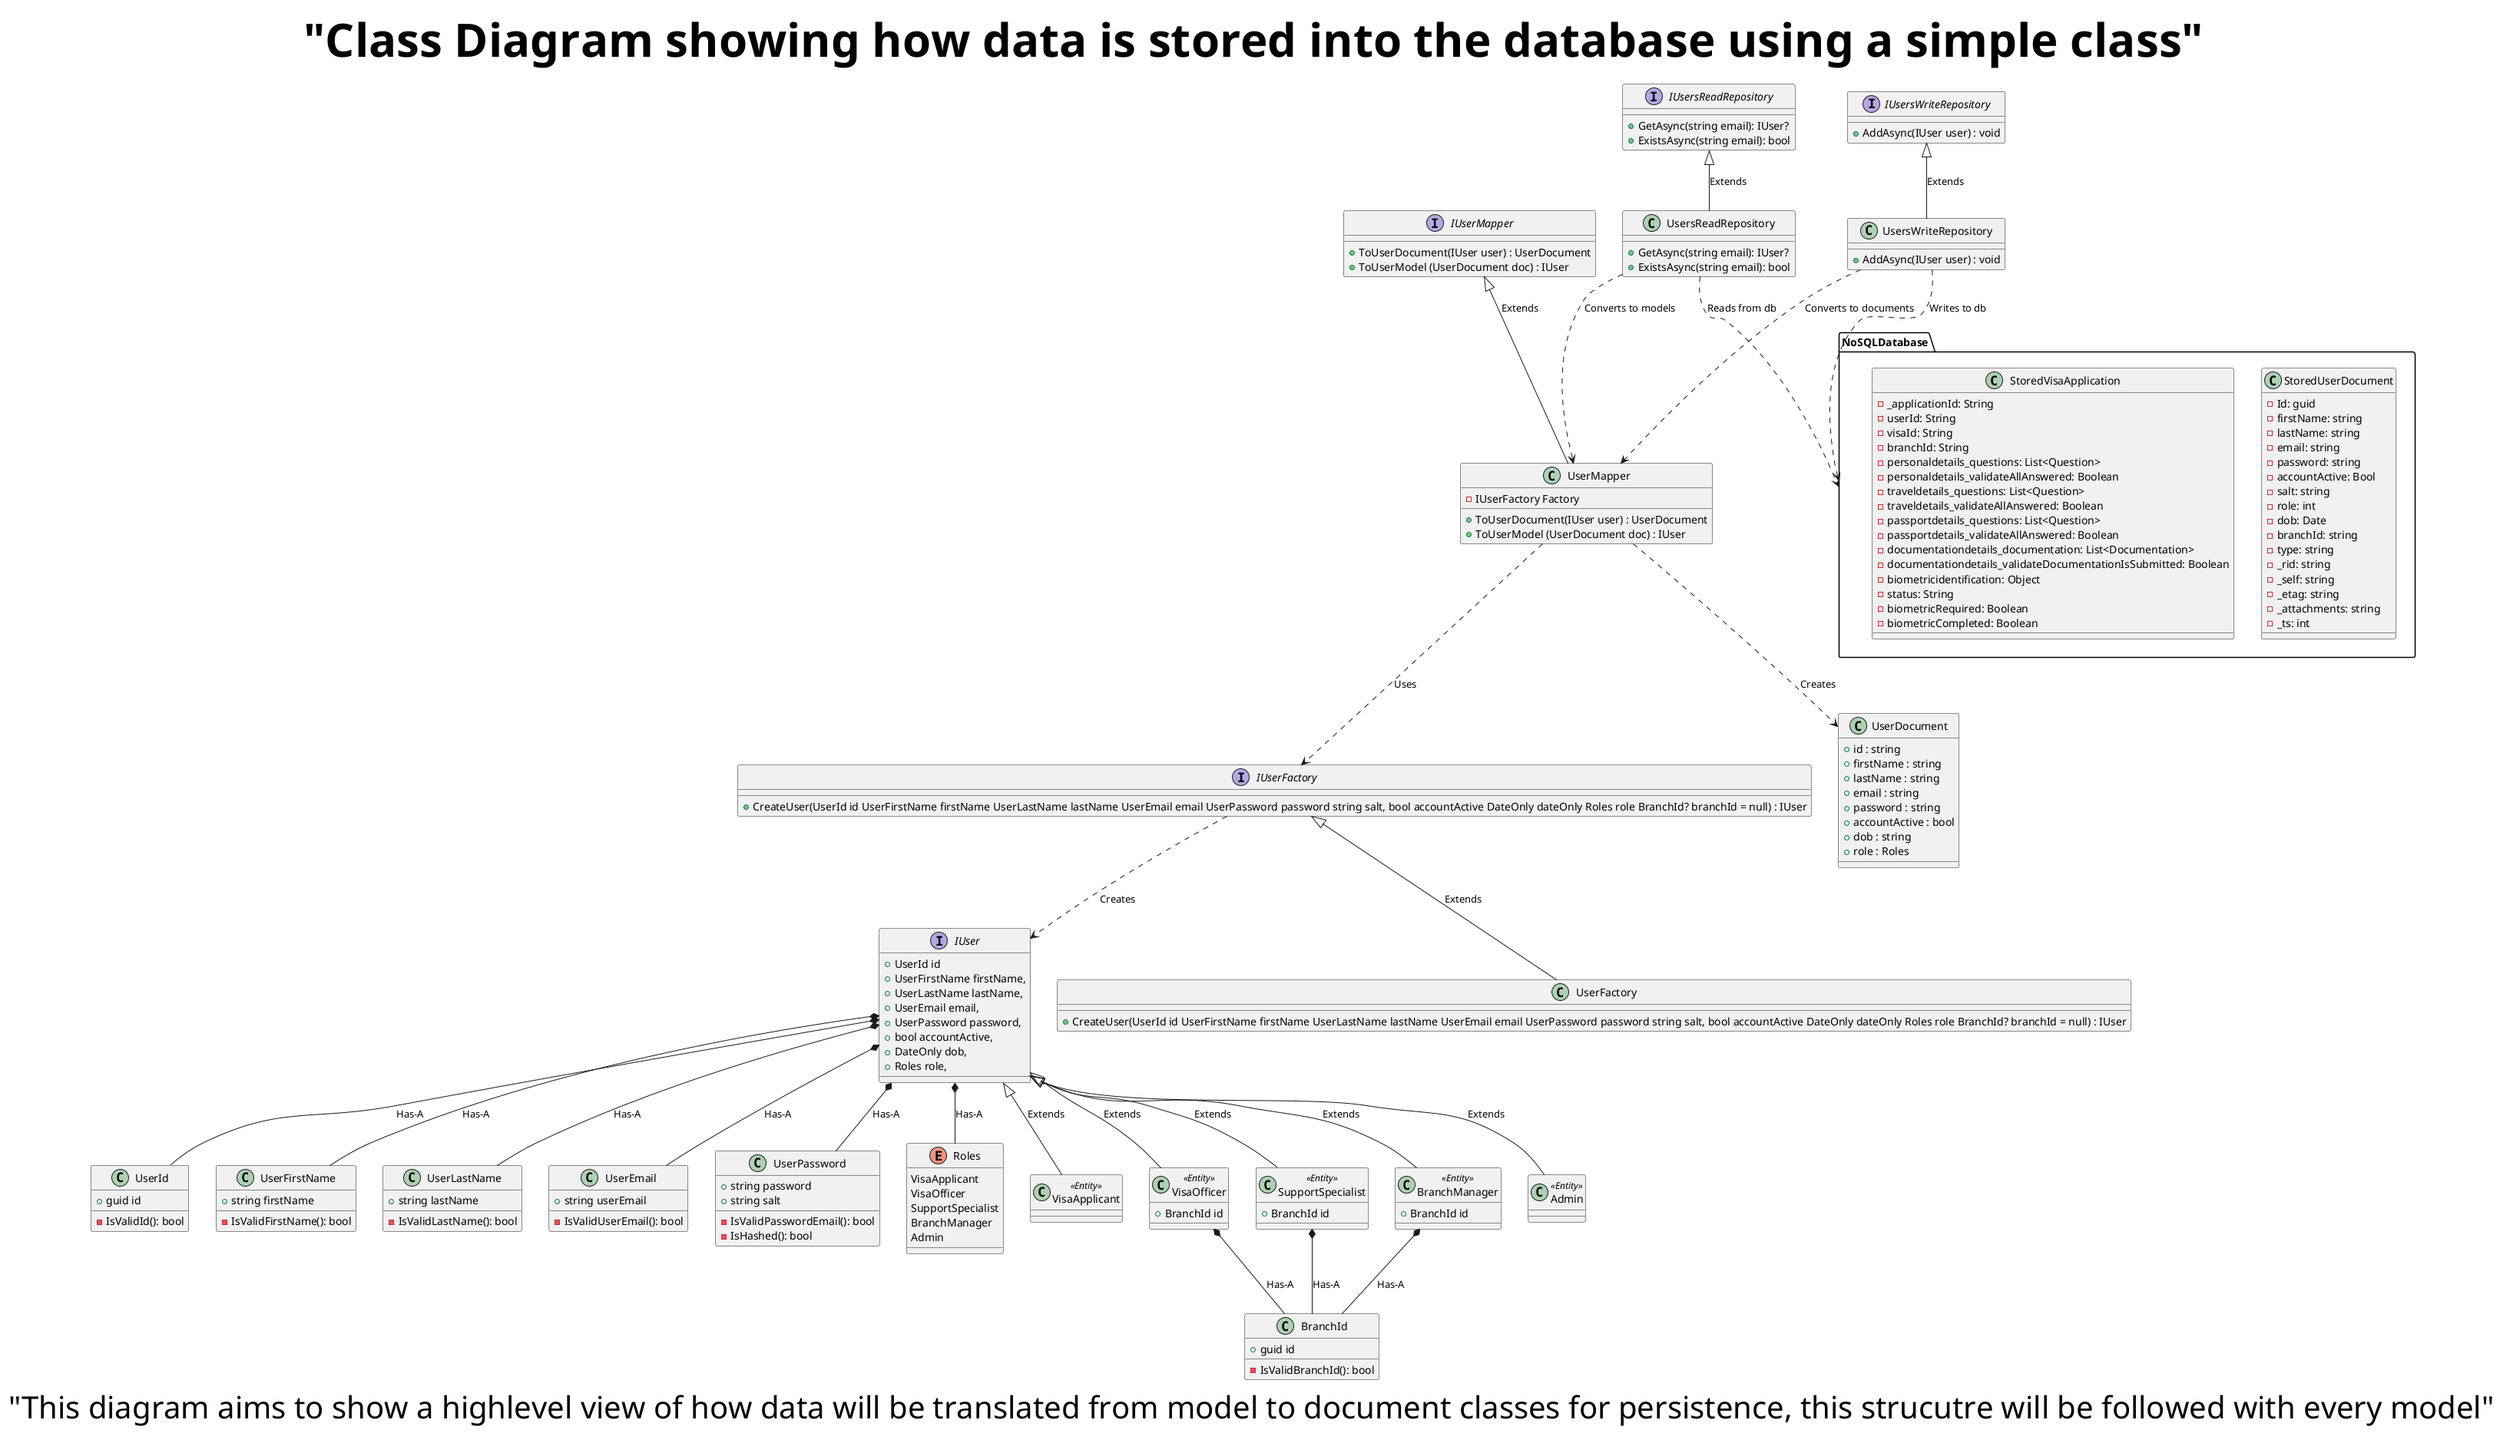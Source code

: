 @startuml

title <size:60> "Class Diagram showing how data is stored into the database using a simple class"
caption <size:40> "This diagram aims to show a highlevel view of how data will be translated from model to document classes for persistence, this strucutre will be followed with every model"
'Please refer to other more detailed class diagrams within the class folder

Interface IUser{
+UserId id
+UserFirstName firstName,
+UserLastName lastName,
+UserEmail email,
+UserPassword password,
+bool accountActive,
+DateOnly dob,
+Roles role,
}

class UserId{
+guid id

-IsValidId(): bool
}

class UserFirstName{
+string firstName
-IsValidFirstName(): bool
}

class UserLastName{
+string lastName

-IsValidLastName(): bool
}

class UserEmail{
+string userEmail

-IsValidUserEmail(): bool
}

class UserPassword{
+string password
+string salt

-IsValidPasswordEmail(): bool
-IsHashed(): bool
}

class BranchId{
+guid id

-IsValidBranchId(): bool
}

enum Roles{
VisaApplicant
VisaOfficer
SupportSpecialist
BranchManager
Admin
}


IUser *-- UserId : Has-A
IUser *-- UserFirstName : Has-A
IUser *-- UserLastName : Has-A
IUser *-- UserEmail : Has-A
IUser *-- UserPassword : Has-A
IUser *-- Roles : Has-A

class VisaApplicant <<Entity>>{

}

class VisaOfficer <<Entity>>{
+BranchId id
}

class SupportSpecialist <<Entity>>{
+BranchId id
}

class BranchManager <<Entity>>{
+BranchId id
}

class Admin <<Entity>>{
}

VisaOfficer*-- BranchId : Has-A
SupportSpecialist*-- BranchId : Has-A
BranchManager*-- BranchId : Has-A

IUser <|-- VisaApplicant : Extends
IUser <|-- VisaOfficer : Extends
IUser <|-- SupportSpecialist : Extends
IUser <|-- BranchManager : Extends
IUser <|-- Admin : Extends

Interface IUserFactory{
 +CreateUser(UserId id UserFirstName firstName UserLastName lastName UserEmail email UserPassword password string salt, bool accountActive DateOnly dateOnly Roles role BranchId? branchId = null) : IUser
}

class UserFactory{
 +CreateUser(UserId id UserFirstName firstName UserLastName lastName UserEmail email UserPassword password string salt, bool accountActive DateOnly dateOnly Roles role BranchId? branchId = null) : IUser
}

IUserFactory <|-- UserFactory : Extends

IUserFactory ..> IUser: Creates

interface IUserMapper{
    +ToUserDocument(IUser user) : UserDocument
    +ToUserModel (UserDocument doc) : IUser
}

class UserMapper{
    -IUserFactory Factory
    +ToUserDocument(IUser user) : UserDocument
    +ToUserModel (UserDocument doc) : IUser
}

Class UserDocument{
+id : string
+firstName : string
+lastName : string
+email : string
+password : string
+accountActive : bool
+dob : string
+role : Roles    
}

IUserMapper <|-- UserMapper : Extends
UserMapper ..> IUserFactory: Uses
UserMapper ..> UserDocument: Creates

interface IUsersWriteRepository{
+AddAsync(IUser user) : void
}

class UsersWriteRepository{
+AddAsync(IUser user) : void
}

interface IUsersReadRepository{
+GetAsync(string email): IUser? 
+ExistsAsync(string email): bool
}

class UsersReadRepository{
+GetAsync(string email): IUser? 
+ExistsAsync(string email): bool
}

IUsersWriteRepository <|-- UsersWriteRepository : Extends
IUsersReadRepository <|-- UsersReadRepository : Extends
UsersWriteRepository ..> UserMapper: Converts to documents
UsersReadRepository ..> UserMapper: Converts to models

package NoSQLDatabase {
   class StoredUserDocument {
    -Id: guid
    -firstName: string
    -lastName: string
    -email: string
    -password: string
    -accountActive: Bool
    -salt: string
    -role: int
    -dob: Date
    -branchId: string
    -type: string
    -_rid: string
    -_self: string
    -_etag: string
    -_attachments: string
    -_ts: int
}

class StoredVisaApplication {
  - _applicationId: String
  - userId: String
  - visaId: String
  - branchId: String
  - personaldetails_questions: List<Question>
  - personaldetails_validateAllAnswered: Boolean
  - traveldetails_questions: List<Question>
  - traveldetails_validateAllAnswered: Boolean
  - passportdetails_questions: List<Question>
  - passportdetails_validateAllAnswered: Boolean
  - documentationdetails_documentation: List<Documentation>
  - documentationdetails_validateDocumentationIsSubmitted: Boolean
  - biometricidentification: Object
  - status: String
  - biometricRequired: Boolean
  - biometricCompleted: Boolean
}

}

UsersWriteRepository ..> NoSQLDatabase: Writes to db
UsersReadRepository ..> NoSQLDatabase: Reads from db
@enduml